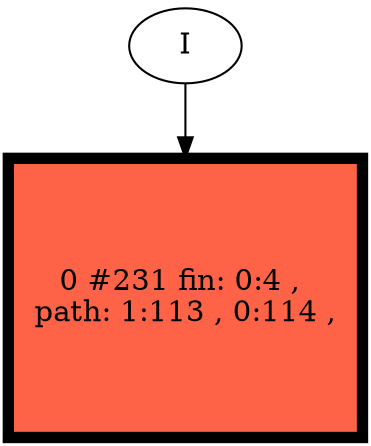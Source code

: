 // produced with flexfringe // 
digraph DFA {
	0 [label="root" shape=box];
		I -> 0;
	0 [ label="0 #231 fin: 0:4 , 
 path: 1:113 , 0:114 , " , style=filled, fillcolor="tomato", width=1.86357, height=1.86357, penwidth=5.44674];
}
